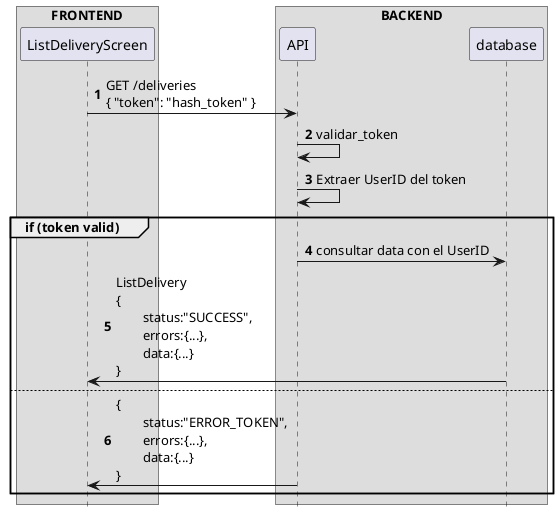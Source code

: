 @startuml
hide footbox
autonumber

box "FRONTEND"
participant ListDeliveryScreen
end box

box "BACKEND"
participant API
participant database
end box


ListDeliveryScreen -> API: GET /deliveries\n{ "token": "hash_token" }
API -> API: validar_token
API -> API: Extraer UserID del token

group if (token valid)
API -> database: consultar data con el UserID
database -> ListDeliveryScreen: ListDelivery\n{\n\tstatus:"SUCCESS", \n\terrors:{...}, \n\tdata:{...}\n}
else
  API -> ListDeliveryScreen:{\n\tstatus:"ERROR_TOKEN", \n\terrors:{...}, \n\tdata:{...}\n}
end

@enduml
